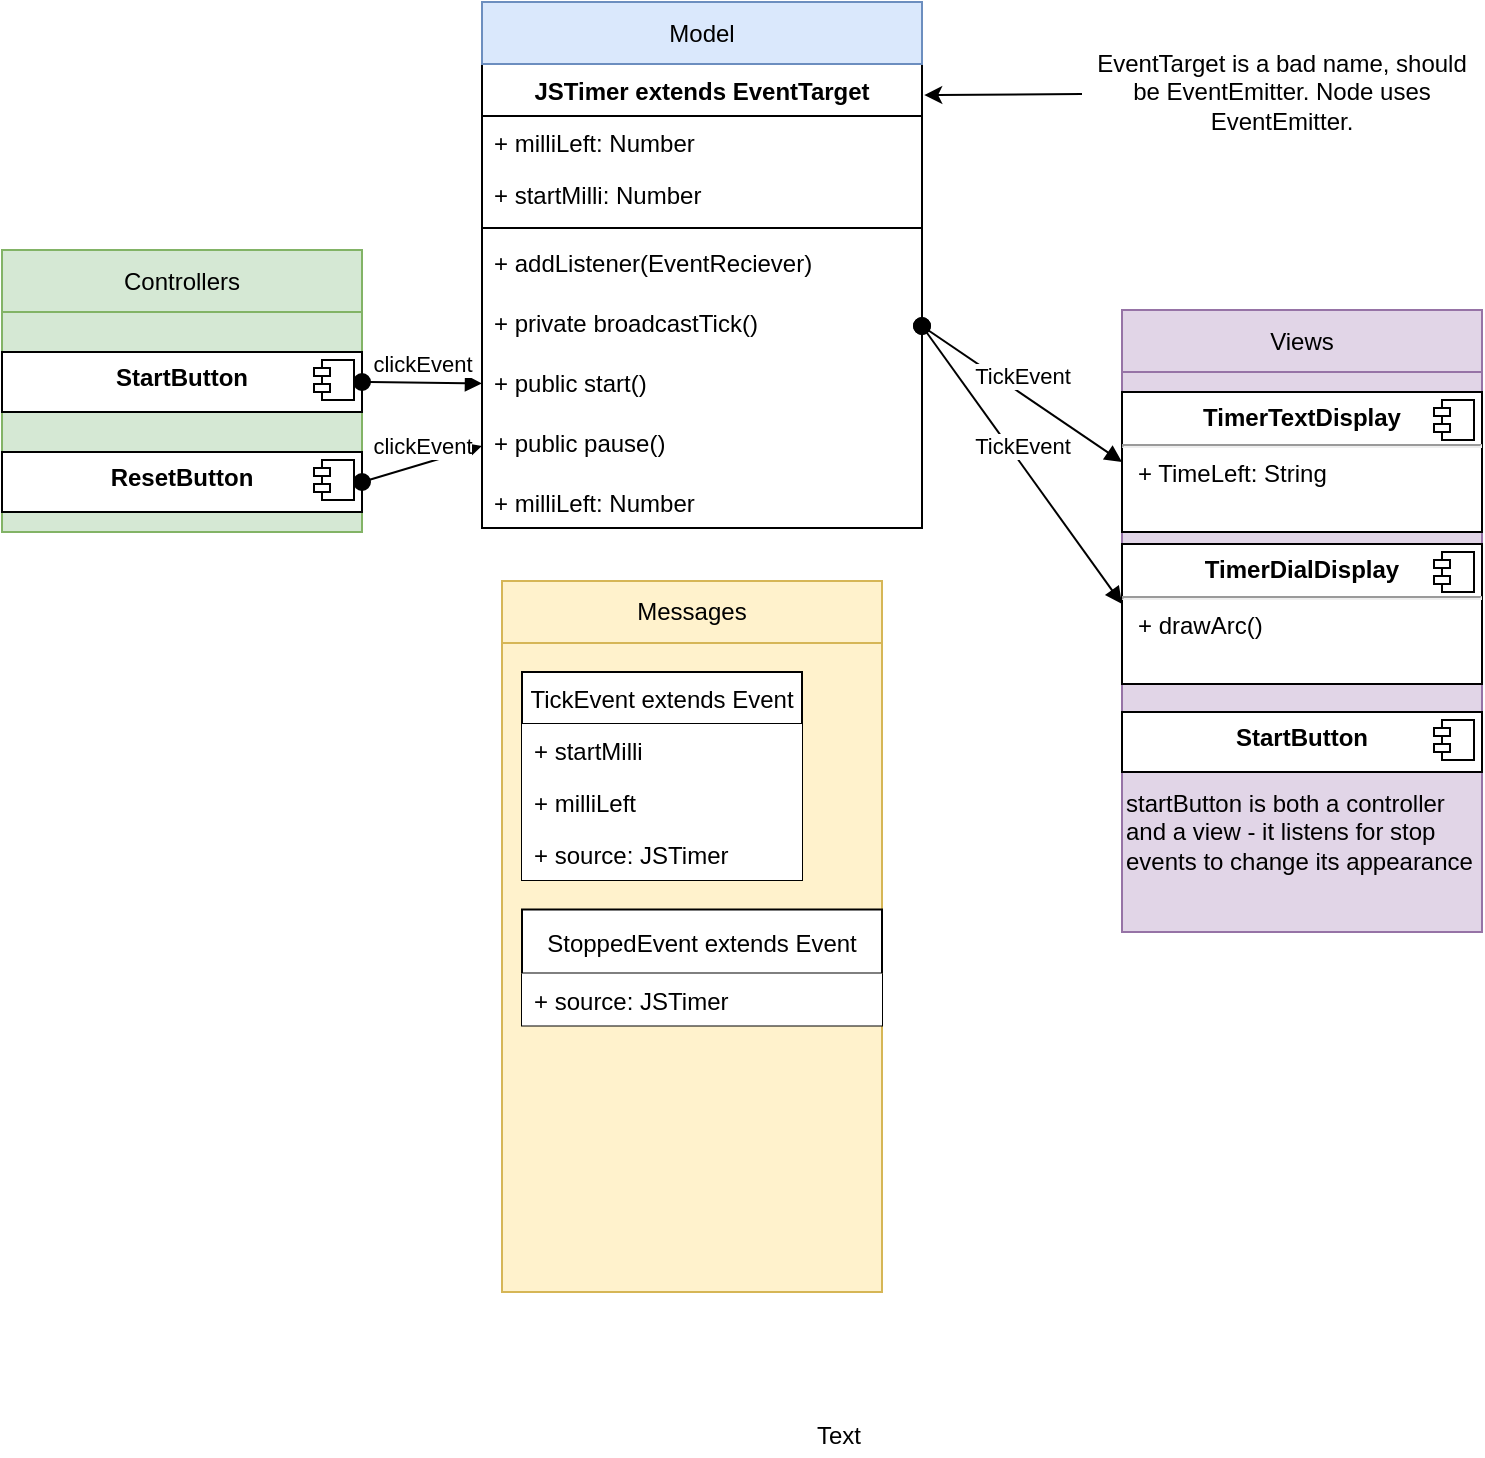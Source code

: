 <mxfile version="13.0.0" type="github">
  <diagram id="g2OYjxOBXLS4gsYnP6BK" name="Page-1">
    <mxGraphModel dx="1422" dy="833" grid="1" gridSize="10" guides="1" tooltips="1" connect="1" arrows="1" fold="1" page="1" pageScale="1" pageWidth="850" pageHeight="1100" math="0" shadow="0">
      <root>
        <mxCell id="0" />
        <mxCell id="1" parent="0" />
        <mxCell id="_Wqqw5stWw0Zo9mvNuA3-36" value="" style="rounded=0;whiteSpace=wrap;html=1;labelBackgroundColor=none;fillColor=#fff2cc;strokeColor=#d6b656;" vertex="1" parent="1">
          <mxGeometry x="310" y="345.5" width="190" height="324.5" as="geometry" />
        </mxCell>
        <mxCell id="_Wqqw5stWw0Zo9mvNuA3-34" value="" style="rounded=0;whiteSpace=wrap;html=1;labelBackgroundColor=none;fillColor=#e1d5e7;strokeColor=#9673a6;" vertex="1" parent="1">
          <mxGeometry x="620" y="210" width="180" height="280" as="geometry" />
        </mxCell>
        <mxCell id="_Wqqw5stWw0Zo9mvNuA3-31" value="" style="rounded=0;whiteSpace=wrap;html=1;labelBackgroundColor=none;fillColor=#d5e8d4;strokeColor=#82b366;" vertex="1" parent="1">
          <mxGeometry x="60" y="180" width="180" height="110" as="geometry" />
        </mxCell>
        <mxCell id="_Wqqw5stWw0Zo9mvNuA3-11" value="TickEvent" style="html=1;verticalAlign=bottom;startArrow=oval;startFill=1;endArrow=block;startSize=8;" edge="1" parent="1">
          <mxGeometry width="60" relative="1" as="geometry">
            <mxPoint x="520" y="187" as="sourcePoint" />
            <mxPoint x="620" y="326" as="targetPoint" />
          </mxGeometry>
        </mxCell>
        <mxCell id="_Wqqw5stWw0Zo9mvNuA3-12" value="TickEvent" style="html=1;verticalAlign=bottom;startArrow=oval;startFill=1;endArrow=block;startSize=8;entryX=0;entryY=0.5;entryDx=0;entryDy=0;exitX=1;exitY=0.5;exitDx=0;exitDy=0;" edge="1" parent="1" source="_Wqqw5stWw0Zo9mvNuA3-7" target="_Wqqw5stWw0Zo9mvNuA3-13">
          <mxGeometry width="60" relative="1" as="geometry">
            <mxPoint x="503" y="202" as="sourcePoint" />
            <mxPoint x="620" y="226" as="targetPoint" />
          </mxGeometry>
        </mxCell>
        <mxCell id="_Wqqw5stWw0Zo9mvNuA3-13" value="&lt;p style=&quot;margin: 0px ; margin-top: 6px ; text-align: center&quot;&gt;&lt;b&gt;TimerTextDisplay&lt;/b&gt;&lt;/p&gt;&lt;hr&gt;&lt;p style=&quot;margin: 0px ; margin-left: 8px&quot;&gt;+ TimeLeft: String&lt;br&gt;&lt;br&gt;&lt;/p&gt;" style="align=left;overflow=fill;html=1;dropTarget=0;" vertex="1" parent="1">
          <mxGeometry x="620" y="220" width="180" height="70" as="geometry" />
        </mxCell>
        <mxCell id="_Wqqw5stWw0Zo9mvNuA3-14" value="" style="shape=component;jettyWidth=8;jettyHeight=4;" vertex="1" parent="_Wqqw5stWw0Zo9mvNuA3-13">
          <mxGeometry x="1" width="20" height="20" relative="1" as="geometry">
            <mxPoint x="-24" y="4" as="offset" />
          </mxGeometry>
        </mxCell>
        <mxCell id="_Wqqw5stWw0Zo9mvNuA3-15" value="&lt;p style=&quot;margin: 0px ; margin-top: 6px ; text-align: center&quot;&gt;&lt;b&gt;TimerDialDisplay&lt;/b&gt;&lt;/p&gt;&lt;hr&gt;&lt;p style=&quot;margin: 0px ; margin-left: 8px&quot;&gt;+ drawArc()&lt;br&gt;&lt;br&gt;&lt;/p&gt;" style="align=left;overflow=fill;html=1;dropTarget=0;" vertex="1" parent="1">
          <mxGeometry x="620" y="296" width="180" height="70" as="geometry" />
        </mxCell>
        <mxCell id="_Wqqw5stWw0Zo9mvNuA3-16" value="" style="shape=component;jettyWidth=8;jettyHeight=4;" vertex="1" parent="_Wqqw5stWw0Zo9mvNuA3-15">
          <mxGeometry x="1" width="20" height="20" relative="1" as="geometry">
            <mxPoint x="-24" y="4" as="offset" />
          </mxGeometry>
        </mxCell>
        <mxCell id="_Wqqw5stWw0Zo9mvNuA3-22" value="&lt;p style=&quot;margin: 0px ; margin-top: 6px ; text-align: center&quot;&gt;&lt;b&gt;StartButton&lt;/b&gt;&lt;/p&gt;" style="align=left;overflow=fill;html=1;dropTarget=0;" vertex="1" parent="1">
          <mxGeometry x="60" y="200" width="180" height="30" as="geometry" />
        </mxCell>
        <mxCell id="_Wqqw5stWw0Zo9mvNuA3-23" value="" style="shape=component;jettyWidth=8;jettyHeight=4;" vertex="1" parent="_Wqqw5stWw0Zo9mvNuA3-22">
          <mxGeometry x="1" width="20" height="20" relative="1" as="geometry">
            <mxPoint x="-24" y="4" as="offset" />
          </mxGeometry>
        </mxCell>
        <mxCell id="_Wqqw5stWw0Zo9mvNuA3-24" value="&lt;p style=&quot;margin: 0px ; margin-top: 6px ; text-align: center&quot;&gt;&lt;b&gt;ResetButton&lt;/b&gt;&lt;/p&gt;" style="align=left;overflow=fill;html=1;dropTarget=0;" vertex="1" parent="1">
          <mxGeometry x="60" y="250" width="180" height="30" as="geometry" />
        </mxCell>
        <mxCell id="_Wqqw5stWw0Zo9mvNuA3-25" value="" style="shape=component;jettyWidth=8;jettyHeight=4;" vertex="1" parent="_Wqqw5stWw0Zo9mvNuA3-24">
          <mxGeometry x="1" width="20" height="20" relative="1" as="geometry">
            <mxPoint x="-24" y="4" as="offset" />
          </mxGeometry>
        </mxCell>
        <mxCell id="_Wqqw5stWw0Zo9mvNuA3-1" value="JSTimer extends EventTarget" style="swimlane;fontStyle=1;align=center;verticalAlign=top;childLayout=stackLayout;horizontal=1;startSize=26;horizontalStack=0;resizeParent=1;resizeParentMax=0;resizeLast=0;collapsible=1;marginBottom=0;" vertex="1" parent="1">
          <mxGeometry x="300" y="56" width="220" height="232" as="geometry" />
        </mxCell>
        <mxCell id="_Wqqw5stWw0Zo9mvNuA3-2" value="+ milliLeft: Number" style="text;strokeColor=none;fillColor=none;align=left;verticalAlign=top;spacingLeft=4;spacingRight=4;overflow=hidden;rotatable=0;points=[[0,0.5],[1,0.5]];portConstraint=eastwest;" vertex="1" parent="_Wqqw5stWw0Zo9mvNuA3-1">
          <mxGeometry y="26" width="220" height="26" as="geometry" />
        </mxCell>
        <mxCell id="_Wqqw5stWw0Zo9mvNuA3-21" value="+ startMilli: Number" style="text;strokeColor=none;fillColor=none;align=left;verticalAlign=top;spacingLeft=4;spacingRight=4;overflow=hidden;rotatable=0;points=[[0,0.5],[1,0.5]];portConstraint=eastwest;" vertex="1" parent="_Wqqw5stWw0Zo9mvNuA3-1">
          <mxGeometry y="52" width="220" height="26" as="geometry" />
        </mxCell>
        <mxCell id="_Wqqw5stWw0Zo9mvNuA3-3" value="" style="line;strokeWidth=1;fillColor=none;align=left;verticalAlign=middle;spacingTop=-1;spacingLeft=3;spacingRight=3;rotatable=0;labelPosition=right;points=[];portConstraint=eastwest;" vertex="1" parent="_Wqqw5stWw0Zo9mvNuA3-1">
          <mxGeometry y="78" width="220" height="8" as="geometry" />
        </mxCell>
        <mxCell id="_Wqqw5stWw0Zo9mvNuA3-6" value="+ addListener(EventReciever)&#xa;&#xa;" style="text;strokeColor=none;fillColor=none;align=left;verticalAlign=top;spacingLeft=4;spacingRight=4;overflow=hidden;rotatable=0;points=[[0,0.5],[1,0.5]];portConstraint=eastwest;" vertex="1" parent="_Wqqw5stWw0Zo9mvNuA3-1">
          <mxGeometry y="86" width="220" height="30" as="geometry" />
        </mxCell>
        <mxCell id="_Wqqw5stWw0Zo9mvNuA3-7" value="+ private broadcastTick()&#xa;&#xa;" style="text;strokeColor=none;fillColor=none;align=left;verticalAlign=top;spacingLeft=4;spacingRight=4;overflow=hidden;rotatable=0;points=[[0,0.5],[1,0.5]];portConstraint=eastwest;" vertex="1" parent="_Wqqw5stWw0Zo9mvNuA3-1">
          <mxGeometry y="116" width="220" height="30" as="geometry" />
        </mxCell>
        <mxCell id="_Wqqw5stWw0Zo9mvNuA3-8" value="+ public start()&#xa;&#xa;&#xa;" style="text;strokeColor=none;fillColor=none;align=left;verticalAlign=top;spacingLeft=4;spacingRight=4;overflow=hidden;rotatable=0;points=[[0,0.5],[1,0.5]];portConstraint=eastwest;" vertex="1" parent="_Wqqw5stWw0Zo9mvNuA3-1">
          <mxGeometry y="146" width="220" height="30" as="geometry" />
        </mxCell>
        <mxCell id="_Wqqw5stWw0Zo9mvNuA3-9" value="+ public pause()&#xa;&#xa;&#xa;" style="text;strokeColor=none;fillColor=none;align=left;verticalAlign=top;spacingLeft=4;spacingRight=4;overflow=hidden;rotatable=0;points=[[0,0.5],[1,0.5]];portConstraint=eastwest;" vertex="1" parent="_Wqqw5stWw0Zo9mvNuA3-1">
          <mxGeometry y="176" width="220" height="30" as="geometry" />
        </mxCell>
        <mxCell id="_Wqqw5stWw0Zo9mvNuA3-37" value="+ milliLeft: Number" style="text;strokeColor=none;fillColor=none;align=left;verticalAlign=top;spacingLeft=4;spacingRight=4;overflow=hidden;rotatable=0;points=[[0,0.5],[1,0.5]];portConstraint=eastwest;" vertex="1" parent="_Wqqw5stWw0Zo9mvNuA3-1">
          <mxGeometry y="206" width="220" height="26" as="geometry" />
        </mxCell>
        <mxCell id="_Wqqw5stWw0Zo9mvNuA3-27" value="clickEvent" style="html=1;verticalAlign=bottom;startArrow=oval;startFill=1;endArrow=block;startSize=8;exitX=1;exitY=0.5;exitDx=0;exitDy=0;" edge="1" parent="1" source="_Wqqw5stWw0Zo9mvNuA3-22" target="_Wqqw5stWw0Zo9mvNuA3-8">
          <mxGeometry width="60" relative="1" as="geometry">
            <mxPoint x="300" y="350" as="sourcePoint" />
            <mxPoint x="400" y="384" as="targetPoint" />
          </mxGeometry>
        </mxCell>
        <mxCell id="_Wqqw5stWw0Zo9mvNuA3-28" value="clickEvent" style="html=1;verticalAlign=bottom;startArrow=oval;startFill=1;endArrow=block;startSize=8;exitX=1;exitY=0.5;exitDx=0;exitDy=0;entryX=0;entryY=0.5;entryDx=0;entryDy=0;" edge="1" parent="1" source="_Wqqw5stWw0Zo9mvNuA3-24" target="_Wqqw5stWw0Zo9mvNuA3-9">
          <mxGeometry width="60" relative="1" as="geometry">
            <mxPoint x="330" y="390" as="sourcePoint" />
            <mxPoint x="390" y="390.706" as="targetPoint" />
          </mxGeometry>
        </mxCell>
        <mxCell id="_Wqqw5stWw0Zo9mvNuA3-30" value="Controllers" style="rounded=0;whiteSpace=wrap;html=1;labelBackgroundColor=none;fillColor=#d5e8d4;strokeColor=#82b366;" vertex="1" parent="1">
          <mxGeometry x="60" y="149" width="180" height="31" as="geometry" />
        </mxCell>
        <mxCell id="_Wqqw5stWw0Zo9mvNuA3-32" value="Model" style="rounded=0;whiteSpace=wrap;html=1;labelBackgroundColor=none;fillColor=#dae8fc;strokeColor=#6c8ebf;" vertex="1" parent="1">
          <mxGeometry x="300" y="25" width="220" height="31" as="geometry" />
        </mxCell>
        <mxCell id="_Wqqw5stWw0Zo9mvNuA3-33" value="Views" style="rounded=0;whiteSpace=wrap;html=1;labelBackgroundColor=none;fillColor=#e1d5e7;strokeColor=#9673a6;" vertex="1" parent="1">
          <mxGeometry x="620" y="179" width="180" height="31" as="geometry" />
        </mxCell>
        <mxCell id="_Wqqw5stWw0Zo9mvNuA3-35" value="Messages" style="rounded=0;whiteSpace=wrap;html=1;labelBackgroundColor=none;fillColor=#fff2cc;strokeColor=#d6b656;" vertex="1" parent="1">
          <mxGeometry x="310" y="314.5" width="190" height="31" as="geometry" />
        </mxCell>
        <mxCell id="_Wqqw5stWw0Zo9mvNuA3-44" style="edgeStyle=orthogonalEdgeStyle;rounded=0;orthogonalLoop=1;jettySize=auto;html=1;fontColor=#000000;entryX=1.005;entryY=0.067;entryDx=0;entryDy=0;entryPerimeter=0;" edge="1" parent="1" target="_Wqqw5stWw0Zo9mvNuA3-1">
          <mxGeometry relative="1" as="geometry">
            <mxPoint x="600" y="71.029" as="sourcePoint" />
          </mxGeometry>
        </mxCell>
        <mxCell id="_Wqqw5stWw0Zo9mvNuA3-41" value="&lt;p style=&quot;margin: 0px ; margin-top: 6px ; text-align: center&quot;&gt;&lt;b&gt;StartButton&lt;/b&gt;&lt;/p&gt;" style="align=left;overflow=fill;html=1;dropTarget=0;" vertex="1" parent="1">
          <mxGeometry x="620" y="380" width="180" height="30" as="geometry" />
        </mxCell>
        <mxCell id="_Wqqw5stWw0Zo9mvNuA3-42" value="" style="shape=component;jettyWidth=8;jettyHeight=4;" vertex="1" parent="_Wqqw5stWw0Zo9mvNuA3-41">
          <mxGeometry x="1" width="20" height="20" relative="1" as="geometry">
            <mxPoint x="-24" y="4" as="offset" />
          </mxGeometry>
        </mxCell>
        <mxCell id="_Wqqw5stWw0Zo9mvNuA3-43" value="startButton is both a controller and a view - it listens for stop events to change its appearance" style="text;html=1;strokeColor=none;fillColor=none;align=left;verticalAlign=middle;whiteSpace=wrap;rounded=0;labelBackgroundColor=none;fontColor=#000000;" vertex="1" parent="1">
          <mxGeometry x="620" y="410" width="180" height="60" as="geometry" />
        </mxCell>
        <mxCell id="_Wqqw5stWw0Zo9mvNuA3-17" value="TickEvent extends Event" style="swimlane;fontStyle=0;childLayout=stackLayout;horizontal=1;startSize=26;horizontalStack=0;resizeParent=1;resizeParentMax=0;resizeLast=0;collapsible=1;marginBottom=0;" vertex="1" parent="1">
          <mxGeometry x="320" y="360" width="140" height="104" as="geometry">
            <mxRectangle x="620" y="50" width="160" height="26" as="alternateBounds" />
          </mxGeometry>
        </mxCell>
        <mxCell id="_Wqqw5stWw0Zo9mvNuA3-18" value="+ startMilli" style="text;align=left;verticalAlign=top;spacingLeft=4;spacingRight=4;overflow=hidden;rotatable=0;points=[[0,0.5],[1,0.5]];portConstraint=eastwest;fillColor=#ffffff;" vertex="1" parent="_Wqqw5stWw0Zo9mvNuA3-17">
          <mxGeometry y="26" width="140" height="26" as="geometry" />
        </mxCell>
        <mxCell id="_Wqqw5stWw0Zo9mvNuA3-19" value="+ milliLeft" style="text;align=left;verticalAlign=top;spacingLeft=4;spacingRight=4;overflow=hidden;rotatable=0;points=[[0,0.5],[1,0.5]];portConstraint=eastwest;fillColor=#ffffff;" vertex="1" parent="_Wqqw5stWw0Zo9mvNuA3-17">
          <mxGeometry y="52" width="140" height="26" as="geometry" />
        </mxCell>
        <mxCell id="_Wqqw5stWw0Zo9mvNuA3-20" value="+ source: JSTimer" style="text;align=left;verticalAlign=top;spacingLeft=4;spacingRight=4;overflow=hidden;rotatable=0;points=[[0,0.5],[1,0.5]];portConstraint=eastwest;fillColor=#ffffff;" vertex="1" parent="_Wqqw5stWw0Zo9mvNuA3-17">
          <mxGeometry y="78" width="140" height="26" as="geometry" />
        </mxCell>
        <mxCell id="_Wqqw5stWw0Zo9mvNuA3-46" value="StoppedEvent extends Event" style="swimlane;fontStyle=0;childLayout=stackLayout;horizontal=1;startSize=32;horizontalStack=0;resizeParent=1;resizeParentMax=0;resizeLast=0;collapsible=1;marginBottom=0;" vertex="1" parent="1">
          <mxGeometry x="320" y="478.75" width="180" height="58" as="geometry">
            <mxRectangle x="620" y="50" width="160" height="26" as="alternateBounds" />
          </mxGeometry>
        </mxCell>
        <mxCell id="_Wqqw5stWw0Zo9mvNuA3-49" value="+ source: JSTimer" style="text;align=left;verticalAlign=top;spacingLeft=4;spacingRight=4;overflow=hidden;rotatable=0;points=[[0,0.5],[1,0.5]];portConstraint=eastwest;fillColor=#ffffff;" vertex="1" parent="_Wqqw5stWw0Zo9mvNuA3-46">
          <mxGeometry y="32" width="180" height="26" as="geometry" />
        </mxCell>
        <mxCell id="_Wqqw5stWw0Zo9mvNuA3-52" value="Text" style="text;html=1;align=center;verticalAlign=middle;resizable=0;points=[];autosize=1;fontColor=#000000;" vertex="1" parent="1">
          <mxGeometry x="458" y="732" width="40" height="20" as="geometry" />
        </mxCell>
        <mxCell id="_Wqqw5stWw0Zo9mvNuA3-53" value="EventTarget is a bad name, should be EventEmitter. Node uses EventEmitter." style="text;html=1;strokeColor=none;fillColor=none;align=center;verticalAlign=middle;whiteSpace=wrap;rounded=0;labelBackgroundColor=none;fontColor=#000000;" vertex="1" parent="1">
          <mxGeometry x="600" y="60" width="200" height="20" as="geometry" />
        </mxCell>
      </root>
    </mxGraphModel>
  </diagram>
</mxfile>
